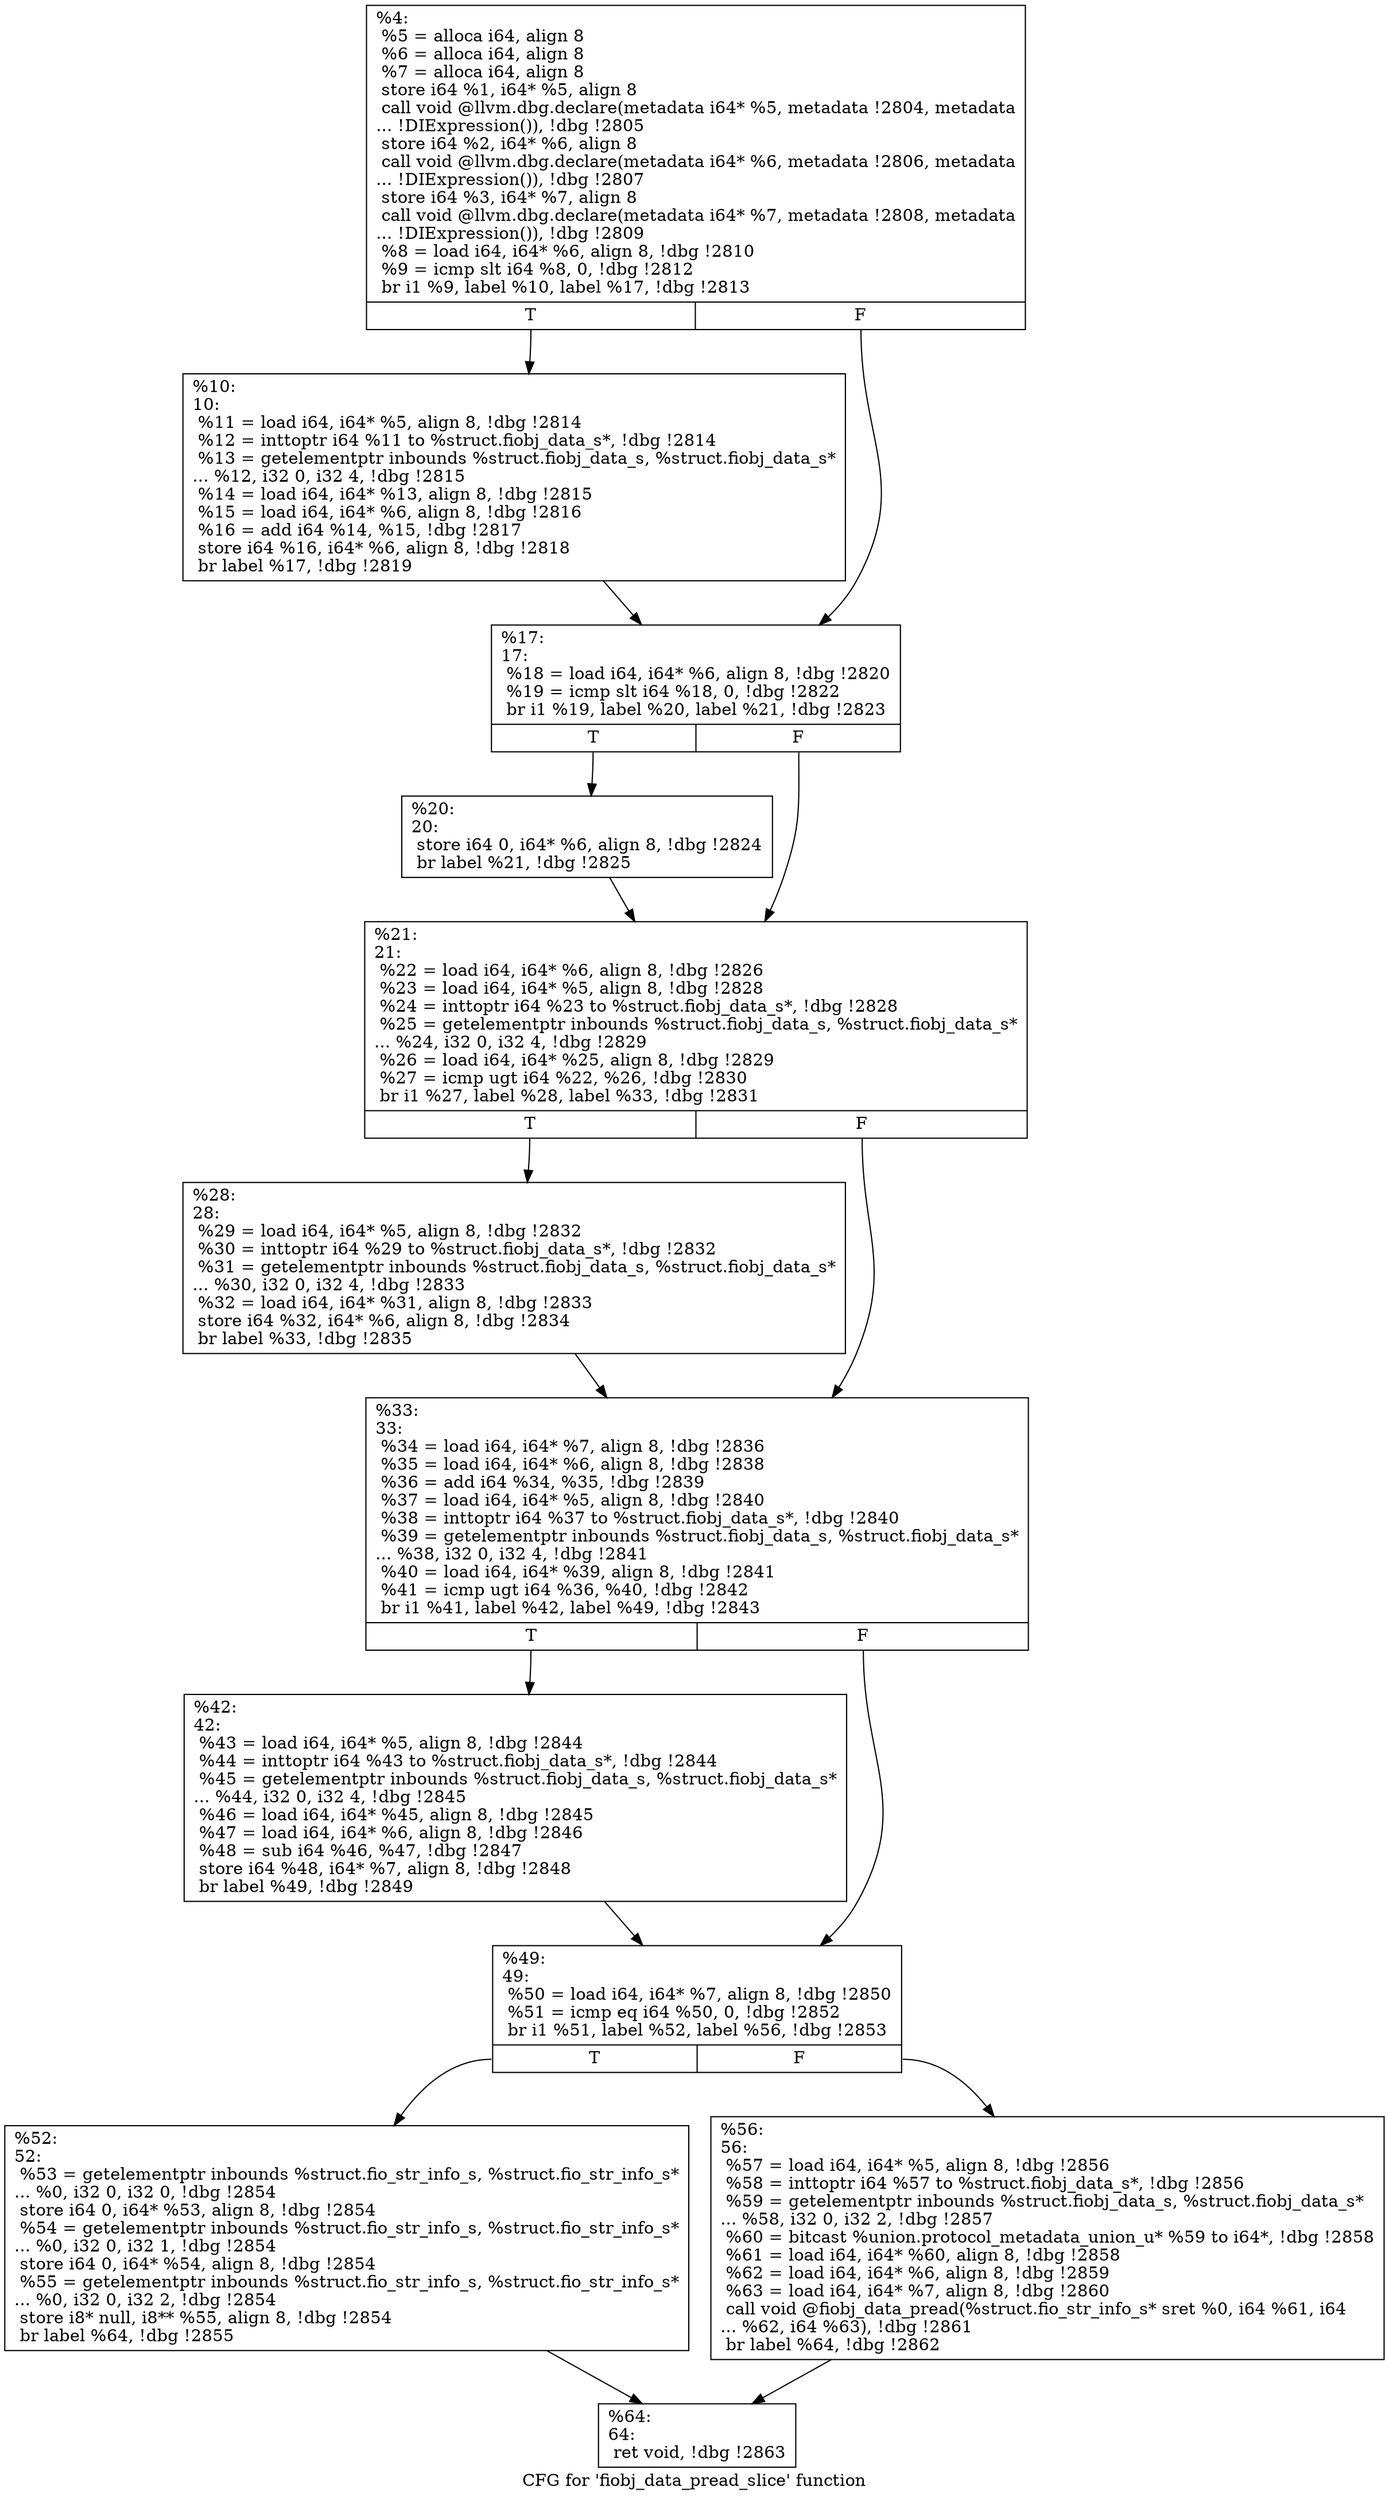 digraph "CFG for 'fiobj_data_pread_slice' function" {
	label="CFG for 'fiobj_data_pread_slice' function";

	Node0x556851d91400 [shape=record,label="{%4:\l  %5 = alloca i64, align 8\l  %6 = alloca i64, align 8\l  %7 = alloca i64, align 8\l  store i64 %1, i64* %5, align 8\l  call void @llvm.dbg.declare(metadata i64* %5, metadata !2804, metadata\l... !DIExpression()), !dbg !2805\l  store i64 %2, i64* %6, align 8\l  call void @llvm.dbg.declare(metadata i64* %6, metadata !2806, metadata\l... !DIExpression()), !dbg !2807\l  store i64 %3, i64* %7, align 8\l  call void @llvm.dbg.declare(metadata i64* %7, metadata !2808, metadata\l... !DIExpression()), !dbg !2809\l  %8 = load i64, i64* %6, align 8, !dbg !2810\l  %9 = icmp slt i64 %8, 0, !dbg !2812\l  br i1 %9, label %10, label %17, !dbg !2813\l|{<s0>T|<s1>F}}"];
	Node0x556851d91400:s0 -> Node0x556851d94940;
	Node0x556851d91400:s1 -> Node0x556851d94990;
	Node0x556851d94940 [shape=record,label="{%10:\l10:                                               \l  %11 = load i64, i64* %5, align 8, !dbg !2814\l  %12 = inttoptr i64 %11 to %struct.fiobj_data_s*, !dbg !2814\l  %13 = getelementptr inbounds %struct.fiobj_data_s, %struct.fiobj_data_s*\l... %12, i32 0, i32 4, !dbg !2815\l  %14 = load i64, i64* %13, align 8, !dbg !2815\l  %15 = load i64, i64* %6, align 8, !dbg !2816\l  %16 = add i64 %14, %15, !dbg !2817\l  store i64 %16, i64* %6, align 8, !dbg !2818\l  br label %17, !dbg !2819\l}"];
	Node0x556851d94940 -> Node0x556851d94990;
	Node0x556851d94990 [shape=record,label="{%17:\l17:                                               \l  %18 = load i64, i64* %6, align 8, !dbg !2820\l  %19 = icmp slt i64 %18, 0, !dbg !2822\l  br i1 %19, label %20, label %21, !dbg !2823\l|{<s0>T|<s1>F}}"];
	Node0x556851d94990:s0 -> Node0x556851d949e0;
	Node0x556851d94990:s1 -> Node0x556851d94a30;
	Node0x556851d949e0 [shape=record,label="{%20:\l20:                                               \l  store i64 0, i64* %6, align 8, !dbg !2824\l  br label %21, !dbg !2825\l}"];
	Node0x556851d949e0 -> Node0x556851d94a30;
	Node0x556851d94a30 [shape=record,label="{%21:\l21:                                               \l  %22 = load i64, i64* %6, align 8, !dbg !2826\l  %23 = load i64, i64* %5, align 8, !dbg !2828\l  %24 = inttoptr i64 %23 to %struct.fiobj_data_s*, !dbg !2828\l  %25 = getelementptr inbounds %struct.fiobj_data_s, %struct.fiobj_data_s*\l... %24, i32 0, i32 4, !dbg !2829\l  %26 = load i64, i64* %25, align 8, !dbg !2829\l  %27 = icmp ugt i64 %22, %26, !dbg !2830\l  br i1 %27, label %28, label %33, !dbg !2831\l|{<s0>T|<s1>F}}"];
	Node0x556851d94a30:s0 -> Node0x556851d94a80;
	Node0x556851d94a30:s1 -> Node0x556851d94ad0;
	Node0x556851d94a80 [shape=record,label="{%28:\l28:                                               \l  %29 = load i64, i64* %5, align 8, !dbg !2832\l  %30 = inttoptr i64 %29 to %struct.fiobj_data_s*, !dbg !2832\l  %31 = getelementptr inbounds %struct.fiobj_data_s, %struct.fiobj_data_s*\l... %30, i32 0, i32 4, !dbg !2833\l  %32 = load i64, i64* %31, align 8, !dbg !2833\l  store i64 %32, i64* %6, align 8, !dbg !2834\l  br label %33, !dbg !2835\l}"];
	Node0x556851d94a80 -> Node0x556851d94ad0;
	Node0x556851d94ad0 [shape=record,label="{%33:\l33:                                               \l  %34 = load i64, i64* %7, align 8, !dbg !2836\l  %35 = load i64, i64* %6, align 8, !dbg !2838\l  %36 = add i64 %34, %35, !dbg !2839\l  %37 = load i64, i64* %5, align 8, !dbg !2840\l  %38 = inttoptr i64 %37 to %struct.fiobj_data_s*, !dbg !2840\l  %39 = getelementptr inbounds %struct.fiobj_data_s, %struct.fiobj_data_s*\l... %38, i32 0, i32 4, !dbg !2841\l  %40 = load i64, i64* %39, align 8, !dbg !2841\l  %41 = icmp ugt i64 %36, %40, !dbg !2842\l  br i1 %41, label %42, label %49, !dbg !2843\l|{<s0>T|<s1>F}}"];
	Node0x556851d94ad0:s0 -> Node0x556851d94b20;
	Node0x556851d94ad0:s1 -> Node0x556851d94b70;
	Node0x556851d94b20 [shape=record,label="{%42:\l42:                                               \l  %43 = load i64, i64* %5, align 8, !dbg !2844\l  %44 = inttoptr i64 %43 to %struct.fiobj_data_s*, !dbg !2844\l  %45 = getelementptr inbounds %struct.fiobj_data_s, %struct.fiobj_data_s*\l... %44, i32 0, i32 4, !dbg !2845\l  %46 = load i64, i64* %45, align 8, !dbg !2845\l  %47 = load i64, i64* %6, align 8, !dbg !2846\l  %48 = sub i64 %46, %47, !dbg !2847\l  store i64 %48, i64* %7, align 8, !dbg !2848\l  br label %49, !dbg !2849\l}"];
	Node0x556851d94b20 -> Node0x556851d94b70;
	Node0x556851d94b70 [shape=record,label="{%49:\l49:                                               \l  %50 = load i64, i64* %7, align 8, !dbg !2850\l  %51 = icmp eq i64 %50, 0, !dbg !2852\l  br i1 %51, label %52, label %56, !dbg !2853\l|{<s0>T|<s1>F}}"];
	Node0x556851d94b70:s0 -> Node0x556851d94bc0;
	Node0x556851d94b70:s1 -> Node0x556851d94c10;
	Node0x556851d94bc0 [shape=record,label="{%52:\l52:                                               \l  %53 = getelementptr inbounds %struct.fio_str_info_s, %struct.fio_str_info_s*\l... %0, i32 0, i32 0, !dbg !2854\l  store i64 0, i64* %53, align 8, !dbg !2854\l  %54 = getelementptr inbounds %struct.fio_str_info_s, %struct.fio_str_info_s*\l... %0, i32 0, i32 1, !dbg !2854\l  store i64 0, i64* %54, align 8, !dbg !2854\l  %55 = getelementptr inbounds %struct.fio_str_info_s, %struct.fio_str_info_s*\l... %0, i32 0, i32 2, !dbg !2854\l  store i8* null, i8** %55, align 8, !dbg !2854\l  br label %64, !dbg !2855\l}"];
	Node0x556851d94bc0 -> Node0x556851d94c60;
	Node0x556851d94c10 [shape=record,label="{%56:\l56:                                               \l  %57 = load i64, i64* %5, align 8, !dbg !2856\l  %58 = inttoptr i64 %57 to %struct.fiobj_data_s*, !dbg !2856\l  %59 = getelementptr inbounds %struct.fiobj_data_s, %struct.fiobj_data_s*\l... %58, i32 0, i32 2, !dbg !2857\l  %60 = bitcast %union.protocol_metadata_union_u* %59 to i64*, !dbg !2858\l  %61 = load i64, i64* %60, align 8, !dbg !2858\l  %62 = load i64, i64* %6, align 8, !dbg !2859\l  %63 = load i64, i64* %7, align 8, !dbg !2860\l  call void @fiobj_data_pread(%struct.fio_str_info_s* sret %0, i64 %61, i64\l... %62, i64 %63), !dbg !2861\l  br label %64, !dbg !2862\l}"];
	Node0x556851d94c10 -> Node0x556851d94c60;
	Node0x556851d94c60 [shape=record,label="{%64:\l64:                                               \l  ret void, !dbg !2863\l}"];
}
